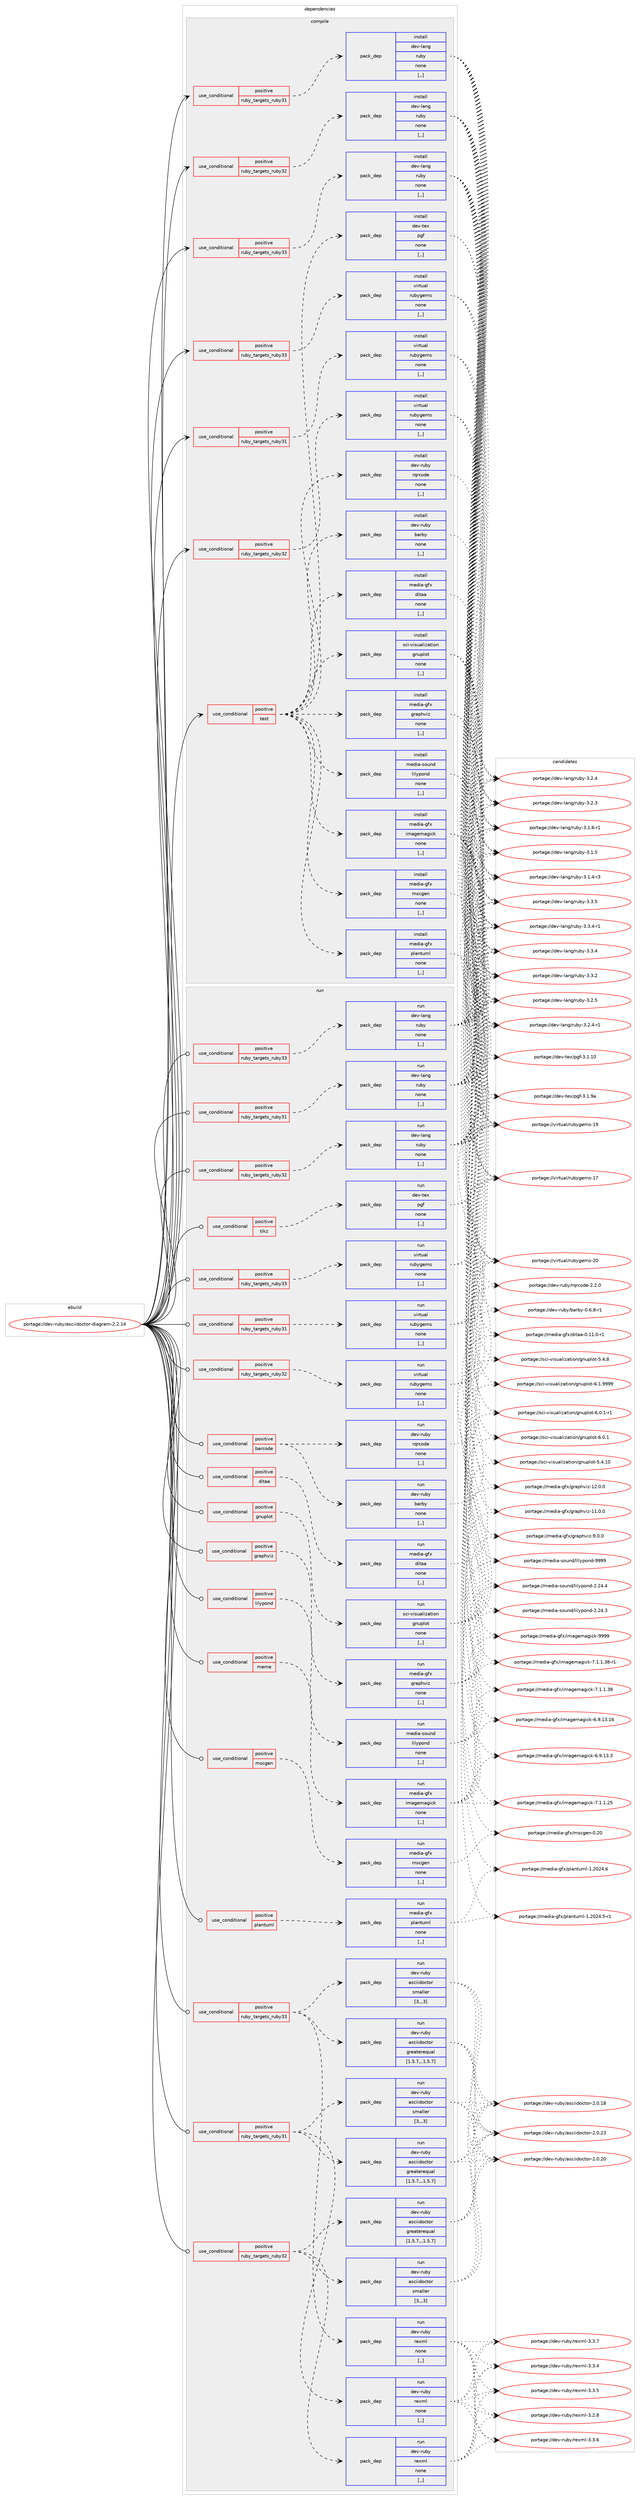 digraph prolog {

# *************
# Graph options
# *************

newrank=true;
concentrate=true;
compound=true;
graph [rankdir=LR,fontname=Helvetica,fontsize=10,ranksep=1.5];#, ranksep=2.5, nodesep=0.2];
edge  [arrowhead=vee];
node  [fontname=Helvetica,fontsize=10];

# **********
# The ebuild
# **********

subgraph cluster_leftcol {
color=gray;
label=<<i>ebuild</i>>;
id [label="portage://dev-ruby/asciidoctor-diagram-2.2.14", color=red, width=4, href="../dev-ruby/asciidoctor-diagram-2.2.14.svg"];
}

# ****************
# The dependencies
# ****************

subgraph cluster_midcol {
color=gray;
label=<<i>dependencies</i>>;
subgraph cluster_compile {
fillcolor="#eeeeee";
style=filled;
label=<<i>compile</i>>;
subgraph cond175092 {
dependency671985 [label=<<TABLE BORDER="0" CELLBORDER="1" CELLSPACING="0" CELLPADDING="4"><TR><TD ROWSPAN="3" CELLPADDING="10">use_conditional</TD></TR><TR><TD>positive</TD></TR><TR><TD>ruby_targets_ruby31</TD></TR></TABLE>>, shape=none, color=red];
subgraph pack492008 {
dependency671986 [label=<<TABLE BORDER="0" CELLBORDER="1" CELLSPACING="0" CELLPADDING="4" WIDTH="220"><TR><TD ROWSPAN="6" CELLPADDING="30">pack_dep</TD></TR><TR><TD WIDTH="110">install</TD></TR><TR><TD>dev-lang</TD></TR><TR><TD>ruby</TD></TR><TR><TD>none</TD></TR><TR><TD>[,,]</TD></TR></TABLE>>, shape=none, color=blue];
}
dependency671985:e -> dependency671986:w [weight=20,style="dashed",arrowhead="vee"];
}
id:e -> dependency671985:w [weight=20,style="solid",arrowhead="vee"];
subgraph cond175093 {
dependency671987 [label=<<TABLE BORDER="0" CELLBORDER="1" CELLSPACING="0" CELLPADDING="4"><TR><TD ROWSPAN="3" CELLPADDING="10">use_conditional</TD></TR><TR><TD>positive</TD></TR><TR><TD>ruby_targets_ruby31</TD></TR></TABLE>>, shape=none, color=red];
subgraph pack492009 {
dependency671988 [label=<<TABLE BORDER="0" CELLBORDER="1" CELLSPACING="0" CELLPADDING="4" WIDTH="220"><TR><TD ROWSPAN="6" CELLPADDING="30">pack_dep</TD></TR><TR><TD WIDTH="110">install</TD></TR><TR><TD>virtual</TD></TR><TR><TD>rubygems</TD></TR><TR><TD>none</TD></TR><TR><TD>[,,]</TD></TR></TABLE>>, shape=none, color=blue];
}
dependency671987:e -> dependency671988:w [weight=20,style="dashed",arrowhead="vee"];
}
id:e -> dependency671987:w [weight=20,style="solid",arrowhead="vee"];
subgraph cond175094 {
dependency671989 [label=<<TABLE BORDER="0" CELLBORDER="1" CELLSPACING="0" CELLPADDING="4"><TR><TD ROWSPAN="3" CELLPADDING="10">use_conditional</TD></TR><TR><TD>positive</TD></TR><TR><TD>ruby_targets_ruby32</TD></TR></TABLE>>, shape=none, color=red];
subgraph pack492010 {
dependency671990 [label=<<TABLE BORDER="0" CELLBORDER="1" CELLSPACING="0" CELLPADDING="4" WIDTH="220"><TR><TD ROWSPAN="6" CELLPADDING="30">pack_dep</TD></TR><TR><TD WIDTH="110">install</TD></TR><TR><TD>dev-lang</TD></TR><TR><TD>ruby</TD></TR><TR><TD>none</TD></TR><TR><TD>[,,]</TD></TR></TABLE>>, shape=none, color=blue];
}
dependency671989:e -> dependency671990:w [weight=20,style="dashed",arrowhead="vee"];
}
id:e -> dependency671989:w [weight=20,style="solid",arrowhead="vee"];
subgraph cond175095 {
dependency671991 [label=<<TABLE BORDER="0" CELLBORDER="1" CELLSPACING="0" CELLPADDING="4"><TR><TD ROWSPAN="3" CELLPADDING="10">use_conditional</TD></TR><TR><TD>positive</TD></TR><TR><TD>ruby_targets_ruby32</TD></TR></TABLE>>, shape=none, color=red];
subgraph pack492011 {
dependency671992 [label=<<TABLE BORDER="0" CELLBORDER="1" CELLSPACING="0" CELLPADDING="4" WIDTH="220"><TR><TD ROWSPAN="6" CELLPADDING="30">pack_dep</TD></TR><TR><TD WIDTH="110">install</TD></TR><TR><TD>virtual</TD></TR><TR><TD>rubygems</TD></TR><TR><TD>none</TD></TR><TR><TD>[,,]</TD></TR></TABLE>>, shape=none, color=blue];
}
dependency671991:e -> dependency671992:w [weight=20,style="dashed",arrowhead="vee"];
}
id:e -> dependency671991:w [weight=20,style="solid",arrowhead="vee"];
subgraph cond175096 {
dependency671993 [label=<<TABLE BORDER="0" CELLBORDER="1" CELLSPACING="0" CELLPADDING="4"><TR><TD ROWSPAN="3" CELLPADDING="10">use_conditional</TD></TR><TR><TD>positive</TD></TR><TR><TD>ruby_targets_ruby33</TD></TR></TABLE>>, shape=none, color=red];
subgraph pack492012 {
dependency671994 [label=<<TABLE BORDER="0" CELLBORDER="1" CELLSPACING="0" CELLPADDING="4" WIDTH="220"><TR><TD ROWSPAN="6" CELLPADDING="30">pack_dep</TD></TR><TR><TD WIDTH="110">install</TD></TR><TR><TD>dev-lang</TD></TR><TR><TD>ruby</TD></TR><TR><TD>none</TD></TR><TR><TD>[,,]</TD></TR></TABLE>>, shape=none, color=blue];
}
dependency671993:e -> dependency671994:w [weight=20,style="dashed",arrowhead="vee"];
}
id:e -> dependency671993:w [weight=20,style="solid",arrowhead="vee"];
subgraph cond175097 {
dependency671995 [label=<<TABLE BORDER="0" CELLBORDER="1" CELLSPACING="0" CELLPADDING="4"><TR><TD ROWSPAN="3" CELLPADDING="10">use_conditional</TD></TR><TR><TD>positive</TD></TR><TR><TD>ruby_targets_ruby33</TD></TR></TABLE>>, shape=none, color=red];
subgraph pack492013 {
dependency671996 [label=<<TABLE BORDER="0" CELLBORDER="1" CELLSPACING="0" CELLPADDING="4" WIDTH="220"><TR><TD ROWSPAN="6" CELLPADDING="30">pack_dep</TD></TR><TR><TD WIDTH="110">install</TD></TR><TR><TD>virtual</TD></TR><TR><TD>rubygems</TD></TR><TR><TD>none</TD></TR><TR><TD>[,,]</TD></TR></TABLE>>, shape=none, color=blue];
}
dependency671995:e -> dependency671996:w [weight=20,style="dashed",arrowhead="vee"];
}
id:e -> dependency671995:w [weight=20,style="solid",arrowhead="vee"];
subgraph cond175098 {
dependency671997 [label=<<TABLE BORDER="0" CELLBORDER="1" CELLSPACING="0" CELLPADDING="4"><TR><TD ROWSPAN="3" CELLPADDING="10">use_conditional</TD></TR><TR><TD>positive</TD></TR><TR><TD>test</TD></TR></TABLE>>, shape=none, color=red];
subgraph pack492014 {
dependency671998 [label=<<TABLE BORDER="0" CELLBORDER="1" CELLSPACING="0" CELLPADDING="4" WIDTH="220"><TR><TD ROWSPAN="6" CELLPADDING="30">pack_dep</TD></TR><TR><TD WIDTH="110">install</TD></TR><TR><TD>dev-ruby</TD></TR><TR><TD>rqrcode</TD></TR><TR><TD>none</TD></TR><TR><TD>[,,]</TD></TR></TABLE>>, shape=none, color=blue];
}
dependency671997:e -> dependency671998:w [weight=20,style="dashed",arrowhead="vee"];
subgraph pack492015 {
dependency671999 [label=<<TABLE BORDER="0" CELLBORDER="1" CELLSPACING="0" CELLPADDING="4" WIDTH="220"><TR><TD ROWSPAN="6" CELLPADDING="30">pack_dep</TD></TR><TR><TD WIDTH="110">install</TD></TR><TR><TD>dev-ruby</TD></TR><TR><TD>barby</TD></TR><TR><TD>none</TD></TR><TR><TD>[,,]</TD></TR></TABLE>>, shape=none, color=blue];
}
dependency671997:e -> dependency671999:w [weight=20,style="dashed",arrowhead="vee"];
subgraph pack492016 {
dependency672000 [label=<<TABLE BORDER="0" CELLBORDER="1" CELLSPACING="0" CELLPADDING="4" WIDTH="220"><TR><TD ROWSPAN="6" CELLPADDING="30">pack_dep</TD></TR><TR><TD WIDTH="110">install</TD></TR><TR><TD>media-gfx</TD></TR><TR><TD>ditaa</TD></TR><TR><TD>none</TD></TR><TR><TD>[,,]</TD></TR></TABLE>>, shape=none, color=blue];
}
dependency671997:e -> dependency672000:w [weight=20,style="dashed",arrowhead="vee"];
subgraph pack492017 {
dependency672001 [label=<<TABLE BORDER="0" CELLBORDER="1" CELLSPACING="0" CELLPADDING="4" WIDTH="220"><TR><TD ROWSPAN="6" CELLPADDING="30">pack_dep</TD></TR><TR><TD WIDTH="110">install</TD></TR><TR><TD>sci-visualization</TD></TR><TR><TD>gnuplot</TD></TR><TR><TD>none</TD></TR><TR><TD>[,,]</TD></TR></TABLE>>, shape=none, color=blue];
}
dependency671997:e -> dependency672001:w [weight=20,style="dashed",arrowhead="vee"];
subgraph pack492018 {
dependency672002 [label=<<TABLE BORDER="0" CELLBORDER="1" CELLSPACING="0" CELLPADDING="4" WIDTH="220"><TR><TD ROWSPAN="6" CELLPADDING="30">pack_dep</TD></TR><TR><TD WIDTH="110">install</TD></TR><TR><TD>media-gfx</TD></TR><TR><TD>graphviz</TD></TR><TR><TD>none</TD></TR><TR><TD>[,,]</TD></TR></TABLE>>, shape=none, color=blue];
}
dependency671997:e -> dependency672002:w [weight=20,style="dashed",arrowhead="vee"];
subgraph pack492019 {
dependency672003 [label=<<TABLE BORDER="0" CELLBORDER="1" CELLSPACING="0" CELLPADDING="4" WIDTH="220"><TR><TD ROWSPAN="6" CELLPADDING="30">pack_dep</TD></TR><TR><TD WIDTH="110">install</TD></TR><TR><TD>media-sound</TD></TR><TR><TD>lilypond</TD></TR><TR><TD>none</TD></TR><TR><TD>[,,]</TD></TR></TABLE>>, shape=none, color=blue];
}
dependency671997:e -> dependency672003:w [weight=20,style="dashed",arrowhead="vee"];
subgraph pack492020 {
dependency672004 [label=<<TABLE BORDER="0" CELLBORDER="1" CELLSPACING="0" CELLPADDING="4" WIDTH="220"><TR><TD ROWSPAN="6" CELLPADDING="30">pack_dep</TD></TR><TR><TD WIDTH="110">install</TD></TR><TR><TD>media-gfx</TD></TR><TR><TD>imagemagick</TD></TR><TR><TD>none</TD></TR><TR><TD>[,,]</TD></TR></TABLE>>, shape=none, color=blue];
}
dependency671997:e -> dependency672004:w [weight=20,style="dashed",arrowhead="vee"];
subgraph pack492021 {
dependency672005 [label=<<TABLE BORDER="0" CELLBORDER="1" CELLSPACING="0" CELLPADDING="4" WIDTH="220"><TR><TD ROWSPAN="6" CELLPADDING="30">pack_dep</TD></TR><TR><TD WIDTH="110">install</TD></TR><TR><TD>media-gfx</TD></TR><TR><TD>mscgen</TD></TR><TR><TD>none</TD></TR><TR><TD>[,,]</TD></TR></TABLE>>, shape=none, color=blue];
}
dependency671997:e -> dependency672005:w [weight=20,style="dashed",arrowhead="vee"];
subgraph pack492022 {
dependency672006 [label=<<TABLE BORDER="0" CELLBORDER="1" CELLSPACING="0" CELLPADDING="4" WIDTH="220"><TR><TD ROWSPAN="6" CELLPADDING="30">pack_dep</TD></TR><TR><TD WIDTH="110">install</TD></TR><TR><TD>media-gfx</TD></TR><TR><TD>plantuml</TD></TR><TR><TD>none</TD></TR><TR><TD>[,,]</TD></TR></TABLE>>, shape=none, color=blue];
}
dependency671997:e -> dependency672006:w [weight=20,style="dashed",arrowhead="vee"];
subgraph pack492023 {
dependency672007 [label=<<TABLE BORDER="0" CELLBORDER="1" CELLSPACING="0" CELLPADDING="4" WIDTH="220"><TR><TD ROWSPAN="6" CELLPADDING="30">pack_dep</TD></TR><TR><TD WIDTH="110">install</TD></TR><TR><TD>dev-tex</TD></TR><TR><TD>pgf</TD></TR><TR><TD>none</TD></TR><TR><TD>[,,]</TD></TR></TABLE>>, shape=none, color=blue];
}
dependency671997:e -> dependency672007:w [weight=20,style="dashed",arrowhead="vee"];
}
id:e -> dependency671997:w [weight=20,style="solid",arrowhead="vee"];
}
subgraph cluster_compileandrun {
fillcolor="#eeeeee";
style=filled;
label=<<i>compile and run</i>>;
}
subgraph cluster_run {
fillcolor="#eeeeee";
style=filled;
label=<<i>run</i>>;
subgraph cond175099 {
dependency672008 [label=<<TABLE BORDER="0" CELLBORDER="1" CELLSPACING="0" CELLPADDING="4"><TR><TD ROWSPAN="3" CELLPADDING="10">use_conditional</TD></TR><TR><TD>positive</TD></TR><TR><TD>barcode</TD></TR></TABLE>>, shape=none, color=red];
subgraph pack492024 {
dependency672009 [label=<<TABLE BORDER="0" CELLBORDER="1" CELLSPACING="0" CELLPADDING="4" WIDTH="220"><TR><TD ROWSPAN="6" CELLPADDING="30">pack_dep</TD></TR><TR><TD WIDTH="110">run</TD></TR><TR><TD>dev-ruby</TD></TR><TR><TD>rqrcode</TD></TR><TR><TD>none</TD></TR><TR><TD>[,,]</TD></TR></TABLE>>, shape=none, color=blue];
}
dependency672008:e -> dependency672009:w [weight=20,style="dashed",arrowhead="vee"];
subgraph pack492025 {
dependency672010 [label=<<TABLE BORDER="0" CELLBORDER="1" CELLSPACING="0" CELLPADDING="4" WIDTH="220"><TR><TD ROWSPAN="6" CELLPADDING="30">pack_dep</TD></TR><TR><TD WIDTH="110">run</TD></TR><TR><TD>dev-ruby</TD></TR><TR><TD>barby</TD></TR><TR><TD>none</TD></TR><TR><TD>[,,]</TD></TR></TABLE>>, shape=none, color=blue];
}
dependency672008:e -> dependency672010:w [weight=20,style="dashed",arrowhead="vee"];
}
id:e -> dependency672008:w [weight=20,style="solid",arrowhead="odot"];
subgraph cond175100 {
dependency672011 [label=<<TABLE BORDER="0" CELLBORDER="1" CELLSPACING="0" CELLPADDING="4"><TR><TD ROWSPAN="3" CELLPADDING="10">use_conditional</TD></TR><TR><TD>positive</TD></TR><TR><TD>ditaa</TD></TR></TABLE>>, shape=none, color=red];
subgraph pack492026 {
dependency672012 [label=<<TABLE BORDER="0" CELLBORDER="1" CELLSPACING="0" CELLPADDING="4" WIDTH="220"><TR><TD ROWSPAN="6" CELLPADDING="30">pack_dep</TD></TR><TR><TD WIDTH="110">run</TD></TR><TR><TD>media-gfx</TD></TR><TR><TD>ditaa</TD></TR><TR><TD>none</TD></TR><TR><TD>[,,]</TD></TR></TABLE>>, shape=none, color=blue];
}
dependency672011:e -> dependency672012:w [weight=20,style="dashed",arrowhead="vee"];
}
id:e -> dependency672011:w [weight=20,style="solid",arrowhead="odot"];
subgraph cond175101 {
dependency672013 [label=<<TABLE BORDER="0" CELLBORDER="1" CELLSPACING="0" CELLPADDING="4"><TR><TD ROWSPAN="3" CELLPADDING="10">use_conditional</TD></TR><TR><TD>positive</TD></TR><TR><TD>gnuplot</TD></TR></TABLE>>, shape=none, color=red];
subgraph pack492027 {
dependency672014 [label=<<TABLE BORDER="0" CELLBORDER="1" CELLSPACING="0" CELLPADDING="4" WIDTH="220"><TR><TD ROWSPAN="6" CELLPADDING="30">pack_dep</TD></TR><TR><TD WIDTH="110">run</TD></TR><TR><TD>sci-visualization</TD></TR><TR><TD>gnuplot</TD></TR><TR><TD>none</TD></TR><TR><TD>[,,]</TD></TR></TABLE>>, shape=none, color=blue];
}
dependency672013:e -> dependency672014:w [weight=20,style="dashed",arrowhead="vee"];
}
id:e -> dependency672013:w [weight=20,style="solid",arrowhead="odot"];
subgraph cond175102 {
dependency672015 [label=<<TABLE BORDER="0" CELLBORDER="1" CELLSPACING="0" CELLPADDING="4"><TR><TD ROWSPAN="3" CELLPADDING="10">use_conditional</TD></TR><TR><TD>positive</TD></TR><TR><TD>graphviz</TD></TR></TABLE>>, shape=none, color=red];
subgraph pack492028 {
dependency672016 [label=<<TABLE BORDER="0" CELLBORDER="1" CELLSPACING="0" CELLPADDING="4" WIDTH="220"><TR><TD ROWSPAN="6" CELLPADDING="30">pack_dep</TD></TR><TR><TD WIDTH="110">run</TD></TR><TR><TD>media-gfx</TD></TR><TR><TD>graphviz</TD></TR><TR><TD>none</TD></TR><TR><TD>[,,]</TD></TR></TABLE>>, shape=none, color=blue];
}
dependency672015:e -> dependency672016:w [weight=20,style="dashed",arrowhead="vee"];
}
id:e -> dependency672015:w [weight=20,style="solid",arrowhead="odot"];
subgraph cond175103 {
dependency672017 [label=<<TABLE BORDER="0" CELLBORDER="1" CELLSPACING="0" CELLPADDING="4"><TR><TD ROWSPAN="3" CELLPADDING="10">use_conditional</TD></TR><TR><TD>positive</TD></TR><TR><TD>lilypond</TD></TR></TABLE>>, shape=none, color=red];
subgraph pack492029 {
dependency672018 [label=<<TABLE BORDER="0" CELLBORDER="1" CELLSPACING="0" CELLPADDING="4" WIDTH="220"><TR><TD ROWSPAN="6" CELLPADDING="30">pack_dep</TD></TR><TR><TD WIDTH="110">run</TD></TR><TR><TD>media-sound</TD></TR><TR><TD>lilypond</TD></TR><TR><TD>none</TD></TR><TR><TD>[,,]</TD></TR></TABLE>>, shape=none, color=blue];
}
dependency672017:e -> dependency672018:w [weight=20,style="dashed",arrowhead="vee"];
}
id:e -> dependency672017:w [weight=20,style="solid",arrowhead="odot"];
subgraph cond175104 {
dependency672019 [label=<<TABLE BORDER="0" CELLBORDER="1" CELLSPACING="0" CELLPADDING="4"><TR><TD ROWSPAN="3" CELLPADDING="10">use_conditional</TD></TR><TR><TD>positive</TD></TR><TR><TD>meme</TD></TR></TABLE>>, shape=none, color=red];
subgraph pack492030 {
dependency672020 [label=<<TABLE BORDER="0" CELLBORDER="1" CELLSPACING="0" CELLPADDING="4" WIDTH="220"><TR><TD ROWSPAN="6" CELLPADDING="30">pack_dep</TD></TR><TR><TD WIDTH="110">run</TD></TR><TR><TD>media-gfx</TD></TR><TR><TD>imagemagick</TD></TR><TR><TD>none</TD></TR><TR><TD>[,,]</TD></TR></TABLE>>, shape=none, color=blue];
}
dependency672019:e -> dependency672020:w [weight=20,style="dashed",arrowhead="vee"];
}
id:e -> dependency672019:w [weight=20,style="solid",arrowhead="odot"];
subgraph cond175105 {
dependency672021 [label=<<TABLE BORDER="0" CELLBORDER="1" CELLSPACING="0" CELLPADDING="4"><TR><TD ROWSPAN="3" CELLPADDING="10">use_conditional</TD></TR><TR><TD>positive</TD></TR><TR><TD>mscgen</TD></TR></TABLE>>, shape=none, color=red];
subgraph pack492031 {
dependency672022 [label=<<TABLE BORDER="0" CELLBORDER="1" CELLSPACING="0" CELLPADDING="4" WIDTH="220"><TR><TD ROWSPAN="6" CELLPADDING="30">pack_dep</TD></TR><TR><TD WIDTH="110">run</TD></TR><TR><TD>media-gfx</TD></TR><TR><TD>mscgen</TD></TR><TR><TD>none</TD></TR><TR><TD>[,,]</TD></TR></TABLE>>, shape=none, color=blue];
}
dependency672021:e -> dependency672022:w [weight=20,style="dashed",arrowhead="vee"];
}
id:e -> dependency672021:w [weight=20,style="solid",arrowhead="odot"];
subgraph cond175106 {
dependency672023 [label=<<TABLE BORDER="0" CELLBORDER="1" CELLSPACING="0" CELLPADDING="4"><TR><TD ROWSPAN="3" CELLPADDING="10">use_conditional</TD></TR><TR><TD>positive</TD></TR><TR><TD>plantuml</TD></TR></TABLE>>, shape=none, color=red];
subgraph pack492032 {
dependency672024 [label=<<TABLE BORDER="0" CELLBORDER="1" CELLSPACING="0" CELLPADDING="4" WIDTH="220"><TR><TD ROWSPAN="6" CELLPADDING="30">pack_dep</TD></TR><TR><TD WIDTH="110">run</TD></TR><TR><TD>media-gfx</TD></TR><TR><TD>plantuml</TD></TR><TR><TD>none</TD></TR><TR><TD>[,,]</TD></TR></TABLE>>, shape=none, color=blue];
}
dependency672023:e -> dependency672024:w [weight=20,style="dashed",arrowhead="vee"];
}
id:e -> dependency672023:w [weight=20,style="solid",arrowhead="odot"];
subgraph cond175107 {
dependency672025 [label=<<TABLE BORDER="0" CELLBORDER="1" CELLSPACING="0" CELLPADDING="4"><TR><TD ROWSPAN="3" CELLPADDING="10">use_conditional</TD></TR><TR><TD>positive</TD></TR><TR><TD>ruby_targets_ruby31</TD></TR></TABLE>>, shape=none, color=red];
subgraph pack492033 {
dependency672026 [label=<<TABLE BORDER="0" CELLBORDER="1" CELLSPACING="0" CELLPADDING="4" WIDTH="220"><TR><TD ROWSPAN="6" CELLPADDING="30">pack_dep</TD></TR><TR><TD WIDTH="110">run</TD></TR><TR><TD>dev-lang</TD></TR><TR><TD>ruby</TD></TR><TR><TD>none</TD></TR><TR><TD>[,,]</TD></TR></TABLE>>, shape=none, color=blue];
}
dependency672025:e -> dependency672026:w [weight=20,style="dashed",arrowhead="vee"];
}
id:e -> dependency672025:w [weight=20,style="solid",arrowhead="odot"];
subgraph cond175108 {
dependency672027 [label=<<TABLE BORDER="0" CELLBORDER="1" CELLSPACING="0" CELLPADDING="4"><TR><TD ROWSPAN="3" CELLPADDING="10">use_conditional</TD></TR><TR><TD>positive</TD></TR><TR><TD>ruby_targets_ruby31</TD></TR></TABLE>>, shape=none, color=red];
subgraph pack492034 {
dependency672028 [label=<<TABLE BORDER="0" CELLBORDER="1" CELLSPACING="0" CELLPADDING="4" WIDTH="220"><TR><TD ROWSPAN="6" CELLPADDING="30">pack_dep</TD></TR><TR><TD WIDTH="110">run</TD></TR><TR><TD>dev-ruby</TD></TR><TR><TD>asciidoctor</TD></TR><TR><TD>greaterequal</TD></TR><TR><TD>[1.5.7,,,1.5.7]</TD></TR></TABLE>>, shape=none, color=blue];
}
dependency672027:e -> dependency672028:w [weight=20,style="dashed",arrowhead="vee"];
subgraph pack492035 {
dependency672029 [label=<<TABLE BORDER="0" CELLBORDER="1" CELLSPACING="0" CELLPADDING="4" WIDTH="220"><TR><TD ROWSPAN="6" CELLPADDING="30">pack_dep</TD></TR><TR><TD WIDTH="110">run</TD></TR><TR><TD>dev-ruby</TD></TR><TR><TD>asciidoctor</TD></TR><TR><TD>smaller</TD></TR><TR><TD>[3,,,3]</TD></TR></TABLE>>, shape=none, color=blue];
}
dependency672027:e -> dependency672029:w [weight=20,style="dashed",arrowhead="vee"];
subgraph pack492036 {
dependency672030 [label=<<TABLE BORDER="0" CELLBORDER="1" CELLSPACING="0" CELLPADDING="4" WIDTH="220"><TR><TD ROWSPAN="6" CELLPADDING="30">pack_dep</TD></TR><TR><TD WIDTH="110">run</TD></TR><TR><TD>dev-ruby</TD></TR><TR><TD>rexml</TD></TR><TR><TD>none</TD></TR><TR><TD>[,,]</TD></TR></TABLE>>, shape=none, color=blue];
}
dependency672027:e -> dependency672030:w [weight=20,style="dashed",arrowhead="vee"];
}
id:e -> dependency672027:w [weight=20,style="solid",arrowhead="odot"];
subgraph cond175109 {
dependency672031 [label=<<TABLE BORDER="0" CELLBORDER="1" CELLSPACING="0" CELLPADDING="4"><TR><TD ROWSPAN="3" CELLPADDING="10">use_conditional</TD></TR><TR><TD>positive</TD></TR><TR><TD>ruby_targets_ruby31</TD></TR></TABLE>>, shape=none, color=red];
subgraph pack492037 {
dependency672032 [label=<<TABLE BORDER="0" CELLBORDER="1" CELLSPACING="0" CELLPADDING="4" WIDTH="220"><TR><TD ROWSPAN="6" CELLPADDING="30">pack_dep</TD></TR><TR><TD WIDTH="110">run</TD></TR><TR><TD>virtual</TD></TR><TR><TD>rubygems</TD></TR><TR><TD>none</TD></TR><TR><TD>[,,]</TD></TR></TABLE>>, shape=none, color=blue];
}
dependency672031:e -> dependency672032:w [weight=20,style="dashed",arrowhead="vee"];
}
id:e -> dependency672031:w [weight=20,style="solid",arrowhead="odot"];
subgraph cond175110 {
dependency672033 [label=<<TABLE BORDER="0" CELLBORDER="1" CELLSPACING="0" CELLPADDING="4"><TR><TD ROWSPAN="3" CELLPADDING="10">use_conditional</TD></TR><TR><TD>positive</TD></TR><TR><TD>ruby_targets_ruby32</TD></TR></TABLE>>, shape=none, color=red];
subgraph pack492038 {
dependency672034 [label=<<TABLE BORDER="0" CELLBORDER="1" CELLSPACING="0" CELLPADDING="4" WIDTH="220"><TR><TD ROWSPAN="6" CELLPADDING="30">pack_dep</TD></TR><TR><TD WIDTH="110">run</TD></TR><TR><TD>dev-lang</TD></TR><TR><TD>ruby</TD></TR><TR><TD>none</TD></TR><TR><TD>[,,]</TD></TR></TABLE>>, shape=none, color=blue];
}
dependency672033:e -> dependency672034:w [weight=20,style="dashed",arrowhead="vee"];
}
id:e -> dependency672033:w [weight=20,style="solid",arrowhead="odot"];
subgraph cond175111 {
dependency672035 [label=<<TABLE BORDER="0" CELLBORDER="1" CELLSPACING="0" CELLPADDING="4"><TR><TD ROWSPAN="3" CELLPADDING="10">use_conditional</TD></TR><TR><TD>positive</TD></TR><TR><TD>ruby_targets_ruby32</TD></TR></TABLE>>, shape=none, color=red];
subgraph pack492039 {
dependency672036 [label=<<TABLE BORDER="0" CELLBORDER="1" CELLSPACING="0" CELLPADDING="4" WIDTH="220"><TR><TD ROWSPAN="6" CELLPADDING="30">pack_dep</TD></TR><TR><TD WIDTH="110">run</TD></TR><TR><TD>dev-ruby</TD></TR><TR><TD>asciidoctor</TD></TR><TR><TD>greaterequal</TD></TR><TR><TD>[1.5.7,,,1.5.7]</TD></TR></TABLE>>, shape=none, color=blue];
}
dependency672035:e -> dependency672036:w [weight=20,style="dashed",arrowhead="vee"];
subgraph pack492040 {
dependency672037 [label=<<TABLE BORDER="0" CELLBORDER="1" CELLSPACING="0" CELLPADDING="4" WIDTH="220"><TR><TD ROWSPAN="6" CELLPADDING="30">pack_dep</TD></TR><TR><TD WIDTH="110">run</TD></TR><TR><TD>dev-ruby</TD></TR><TR><TD>asciidoctor</TD></TR><TR><TD>smaller</TD></TR><TR><TD>[3,,,3]</TD></TR></TABLE>>, shape=none, color=blue];
}
dependency672035:e -> dependency672037:w [weight=20,style="dashed",arrowhead="vee"];
subgraph pack492041 {
dependency672038 [label=<<TABLE BORDER="0" CELLBORDER="1" CELLSPACING="0" CELLPADDING="4" WIDTH="220"><TR><TD ROWSPAN="6" CELLPADDING="30">pack_dep</TD></TR><TR><TD WIDTH="110">run</TD></TR><TR><TD>dev-ruby</TD></TR><TR><TD>rexml</TD></TR><TR><TD>none</TD></TR><TR><TD>[,,]</TD></TR></TABLE>>, shape=none, color=blue];
}
dependency672035:e -> dependency672038:w [weight=20,style="dashed",arrowhead="vee"];
}
id:e -> dependency672035:w [weight=20,style="solid",arrowhead="odot"];
subgraph cond175112 {
dependency672039 [label=<<TABLE BORDER="0" CELLBORDER="1" CELLSPACING="0" CELLPADDING="4"><TR><TD ROWSPAN="3" CELLPADDING="10">use_conditional</TD></TR><TR><TD>positive</TD></TR><TR><TD>ruby_targets_ruby32</TD></TR></TABLE>>, shape=none, color=red];
subgraph pack492042 {
dependency672040 [label=<<TABLE BORDER="0" CELLBORDER="1" CELLSPACING="0" CELLPADDING="4" WIDTH="220"><TR><TD ROWSPAN="6" CELLPADDING="30">pack_dep</TD></TR><TR><TD WIDTH="110">run</TD></TR><TR><TD>virtual</TD></TR><TR><TD>rubygems</TD></TR><TR><TD>none</TD></TR><TR><TD>[,,]</TD></TR></TABLE>>, shape=none, color=blue];
}
dependency672039:e -> dependency672040:w [weight=20,style="dashed",arrowhead="vee"];
}
id:e -> dependency672039:w [weight=20,style="solid",arrowhead="odot"];
subgraph cond175113 {
dependency672041 [label=<<TABLE BORDER="0" CELLBORDER="1" CELLSPACING="0" CELLPADDING="4"><TR><TD ROWSPAN="3" CELLPADDING="10">use_conditional</TD></TR><TR><TD>positive</TD></TR><TR><TD>ruby_targets_ruby33</TD></TR></TABLE>>, shape=none, color=red];
subgraph pack492043 {
dependency672042 [label=<<TABLE BORDER="0" CELLBORDER="1" CELLSPACING="0" CELLPADDING="4" WIDTH="220"><TR><TD ROWSPAN="6" CELLPADDING="30">pack_dep</TD></TR><TR><TD WIDTH="110">run</TD></TR><TR><TD>dev-lang</TD></TR><TR><TD>ruby</TD></TR><TR><TD>none</TD></TR><TR><TD>[,,]</TD></TR></TABLE>>, shape=none, color=blue];
}
dependency672041:e -> dependency672042:w [weight=20,style="dashed",arrowhead="vee"];
}
id:e -> dependency672041:w [weight=20,style="solid",arrowhead="odot"];
subgraph cond175114 {
dependency672043 [label=<<TABLE BORDER="0" CELLBORDER="1" CELLSPACING="0" CELLPADDING="4"><TR><TD ROWSPAN="3" CELLPADDING="10">use_conditional</TD></TR><TR><TD>positive</TD></TR><TR><TD>ruby_targets_ruby33</TD></TR></TABLE>>, shape=none, color=red];
subgraph pack492044 {
dependency672044 [label=<<TABLE BORDER="0" CELLBORDER="1" CELLSPACING="0" CELLPADDING="4" WIDTH="220"><TR><TD ROWSPAN="6" CELLPADDING="30">pack_dep</TD></TR><TR><TD WIDTH="110">run</TD></TR><TR><TD>dev-ruby</TD></TR><TR><TD>asciidoctor</TD></TR><TR><TD>greaterequal</TD></TR><TR><TD>[1.5.7,,,1.5.7]</TD></TR></TABLE>>, shape=none, color=blue];
}
dependency672043:e -> dependency672044:w [weight=20,style="dashed",arrowhead="vee"];
subgraph pack492045 {
dependency672045 [label=<<TABLE BORDER="0" CELLBORDER="1" CELLSPACING="0" CELLPADDING="4" WIDTH="220"><TR><TD ROWSPAN="6" CELLPADDING="30">pack_dep</TD></TR><TR><TD WIDTH="110">run</TD></TR><TR><TD>dev-ruby</TD></TR><TR><TD>asciidoctor</TD></TR><TR><TD>smaller</TD></TR><TR><TD>[3,,,3]</TD></TR></TABLE>>, shape=none, color=blue];
}
dependency672043:e -> dependency672045:w [weight=20,style="dashed",arrowhead="vee"];
subgraph pack492046 {
dependency672046 [label=<<TABLE BORDER="0" CELLBORDER="1" CELLSPACING="0" CELLPADDING="4" WIDTH="220"><TR><TD ROWSPAN="6" CELLPADDING="30">pack_dep</TD></TR><TR><TD WIDTH="110">run</TD></TR><TR><TD>dev-ruby</TD></TR><TR><TD>rexml</TD></TR><TR><TD>none</TD></TR><TR><TD>[,,]</TD></TR></TABLE>>, shape=none, color=blue];
}
dependency672043:e -> dependency672046:w [weight=20,style="dashed",arrowhead="vee"];
}
id:e -> dependency672043:w [weight=20,style="solid",arrowhead="odot"];
subgraph cond175115 {
dependency672047 [label=<<TABLE BORDER="0" CELLBORDER="1" CELLSPACING="0" CELLPADDING="4"><TR><TD ROWSPAN="3" CELLPADDING="10">use_conditional</TD></TR><TR><TD>positive</TD></TR><TR><TD>ruby_targets_ruby33</TD></TR></TABLE>>, shape=none, color=red];
subgraph pack492047 {
dependency672048 [label=<<TABLE BORDER="0" CELLBORDER="1" CELLSPACING="0" CELLPADDING="4" WIDTH="220"><TR><TD ROWSPAN="6" CELLPADDING="30">pack_dep</TD></TR><TR><TD WIDTH="110">run</TD></TR><TR><TD>virtual</TD></TR><TR><TD>rubygems</TD></TR><TR><TD>none</TD></TR><TR><TD>[,,]</TD></TR></TABLE>>, shape=none, color=blue];
}
dependency672047:e -> dependency672048:w [weight=20,style="dashed",arrowhead="vee"];
}
id:e -> dependency672047:w [weight=20,style="solid",arrowhead="odot"];
subgraph cond175116 {
dependency672049 [label=<<TABLE BORDER="0" CELLBORDER="1" CELLSPACING="0" CELLPADDING="4"><TR><TD ROWSPAN="3" CELLPADDING="10">use_conditional</TD></TR><TR><TD>positive</TD></TR><TR><TD>tikz</TD></TR></TABLE>>, shape=none, color=red];
subgraph pack492048 {
dependency672050 [label=<<TABLE BORDER="0" CELLBORDER="1" CELLSPACING="0" CELLPADDING="4" WIDTH="220"><TR><TD ROWSPAN="6" CELLPADDING="30">pack_dep</TD></TR><TR><TD WIDTH="110">run</TD></TR><TR><TD>dev-tex</TD></TR><TR><TD>pgf</TD></TR><TR><TD>none</TD></TR><TR><TD>[,,]</TD></TR></TABLE>>, shape=none, color=blue];
}
dependency672049:e -> dependency672050:w [weight=20,style="dashed",arrowhead="vee"];
}
id:e -> dependency672049:w [weight=20,style="solid",arrowhead="odot"];
}
}

# **************
# The candidates
# **************

subgraph cluster_choices {
rank=same;
color=gray;
label=<<i>candidates</i>>;

subgraph choice492008 {
color=black;
nodesep=1;
choice10010111845108971101034711411798121455146514653 [label="portage://dev-lang/ruby-3.3.5", color=red, width=4,href="../dev-lang/ruby-3.3.5.svg"];
choice100101118451089711010347114117981214551465146524511449 [label="portage://dev-lang/ruby-3.3.4-r1", color=red, width=4,href="../dev-lang/ruby-3.3.4-r1.svg"];
choice10010111845108971101034711411798121455146514652 [label="portage://dev-lang/ruby-3.3.4", color=red, width=4,href="../dev-lang/ruby-3.3.4.svg"];
choice10010111845108971101034711411798121455146514650 [label="portage://dev-lang/ruby-3.3.2", color=red, width=4,href="../dev-lang/ruby-3.3.2.svg"];
choice10010111845108971101034711411798121455146504653 [label="portage://dev-lang/ruby-3.2.5", color=red, width=4,href="../dev-lang/ruby-3.2.5.svg"];
choice100101118451089711010347114117981214551465046524511449 [label="portage://dev-lang/ruby-3.2.4-r1", color=red, width=4,href="../dev-lang/ruby-3.2.4-r1.svg"];
choice10010111845108971101034711411798121455146504652 [label="portage://dev-lang/ruby-3.2.4", color=red, width=4,href="../dev-lang/ruby-3.2.4.svg"];
choice10010111845108971101034711411798121455146504651 [label="portage://dev-lang/ruby-3.2.3", color=red, width=4,href="../dev-lang/ruby-3.2.3.svg"];
choice100101118451089711010347114117981214551464946544511449 [label="portage://dev-lang/ruby-3.1.6-r1", color=red, width=4,href="../dev-lang/ruby-3.1.6-r1.svg"];
choice10010111845108971101034711411798121455146494653 [label="portage://dev-lang/ruby-3.1.5", color=red, width=4,href="../dev-lang/ruby-3.1.5.svg"];
choice100101118451089711010347114117981214551464946524511451 [label="portage://dev-lang/ruby-3.1.4-r3", color=red, width=4,href="../dev-lang/ruby-3.1.4-r3.svg"];
dependency671986:e -> choice10010111845108971101034711411798121455146514653:w [style=dotted,weight="100"];
dependency671986:e -> choice100101118451089711010347114117981214551465146524511449:w [style=dotted,weight="100"];
dependency671986:e -> choice10010111845108971101034711411798121455146514652:w [style=dotted,weight="100"];
dependency671986:e -> choice10010111845108971101034711411798121455146514650:w [style=dotted,weight="100"];
dependency671986:e -> choice10010111845108971101034711411798121455146504653:w [style=dotted,weight="100"];
dependency671986:e -> choice100101118451089711010347114117981214551465046524511449:w [style=dotted,weight="100"];
dependency671986:e -> choice10010111845108971101034711411798121455146504652:w [style=dotted,weight="100"];
dependency671986:e -> choice10010111845108971101034711411798121455146504651:w [style=dotted,weight="100"];
dependency671986:e -> choice100101118451089711010347114117981214551464946544511449:w [style=dotted,weight="100"];
dependency671986:e -> choice10010111845108971101034711411798121455146494653:w [style=dotted,weight="100"];
dependency671986:e -> choice100101118451089711010347114117981214551464946524511451:w [style=dotted,weight="100"];
}
subgraph choice492009 {
color=black;
nodesep=1;
choice118105114116117971084711411798121103101109115455048 [label="portage://virtual/rubygems-20", color=red, width=4,href="../virtual/rubygems-20.svg"];
choice118105114116117971084711411798121103101109115454957 [label="portage://virtual/rubygems-19", color=red, width=4,href="../virtual/rubygems-19.svg"];
choice118105114116117971084711411798121103101109115454955 [label="portage://virtual/rubygems-17", color=red, width=4,href="../virtual/rubygems-17.svg"];
dependency671988:e -> choice118105114116117971084711411798121103101109115455048:w [style=dotted,weight="100"];
dependency671988:e -> choice118105114116117971084711411798121103101109115454957:w [style=dotted,weight="100"];
dependency671988:e -> choice118105114116117971084711411798121103101109115454955:w [style=dotted,weight="100"];
}
subgraph choice492010 {
color=black;
nodesep=1;
choice10010111845108971101034711411798121455146514653 [label="portage://dev-lang/ruby-3.3.5", color=red, width=4,href="../dev-lang/ruby-3.3.5.svg"];
choice100101118451089711010347114117981214551465146524511449 [label="portage://dev-lang/ruby-3.3.4-r1", color=red, width=4,href="../dev-lang/ruby-3.3.4-r1.svg"];
choice10010111845108971101034711411798121455146514652 [label="portage://dev-lang/ruby-3.3.4", color=red, width=4,href="../dev-lang/ruby-3.3.4.svg"];
choice10010111845108971101034711411798121455146514650 [label="portage://dev-lang/ruby-3.3.2", color=red, width=4,href="../dev-lang/ruby-3.3.2.svg"];
choice10010111845108971101034711411798121455146504653 [label="portage://dev-lang/ruby-3.2.5", color=red, width=4,href="../dev-lang/ruby-3.2.5.svg"];
choice100101118451089711010347114117981214551465046524511449 [label="portage://dev-lang/ruby-3.2.4-r1", color=red, width=4,href="../dev-lang/ruby-3.2.4-r1.svg"];
choice10010111845108971101034711411798121455146504652 [label="portage://dev-lang/ruby-3.2.4", color=red, width=4,href="../dev-lang/ruby-3.2.4.svg"];
choice10010111845108971101034711411798121455146504651 [label="portage://dev-lang/ruby-3.2.3", color=red, width=4,href="../dev-lang/ruby-3.2.3.svg"];
choice100101118451089711010347114117981214551464946544511449 [label="portage://dev-lang/ruby-3.1.6-r1", color=red, width=4,href="../dev-lang/ruby-3.1.6-r1.svg"];
choice10010111845108971101034711411798121455146494653 [label="portage://dev-lang/ruby-3.1.5", color=red, width=4,href="../dev-lang/ruby-3.1.5.svg"];
choice100101118451089711010347114117981214551464946524511451 [label="portage://dev-lang/ruby-3.1.4-r3", color=red, width=4,href="../dev-lang/ruby-3.1.4-r3.svg"];
dependency671990:e -> choice10010111845108971101034711411798121455146514653:w [style=dotted,weight="100"];
dependency671990:e -> choice100101118451089711010347114117981214551465146524511449:w [style=dotted,weight="100"];
dependency671990:e -> choice10010111845108971101034711411798121455146514652:w [style=dotted,weight="100"];
dependency671990:e -> choice10010111845108971101034711411798121455146514650:w [style=dotted,weight="100"];
dependency671990:e -> choice10010111845108971101034711411798121455146504653:w [style=dotted,weight="100"];
dependency671990:e -> choice100101118451089711010347114117981214551465046524511449:w [style=dotted,weight="100"];
dependency671990:e -> choice10010111845108971101034711411798121455146504652:w [style=dotted,weight="100"];
dependency671990:e -> choice10010111845108971101034711411798121455146504651:w [style=dotted,weight="100"];
dependency671990:e -> choice100101118451089711010347114117981214551464946544511449:w [style=dotted,weight="100"];
dependency671990:e -> choice10010111845108971101034711411798121455146494653:w [style=dotted,weight="100"];
dependency671990:e -> choice100101118451089711010347114117981214551464946524511451:w [style=dotted,weight="100"];
}
subgraph choice492011 {
color=black;
nodesep=1;
choice118105114116117971084711411798121103101109115455048 [label="portage://virtual/rubygems-20", color=red, width=4,href="../virtual/rubygems-20.svg"];
choice118105114116117971084711411798121103101109115454957 [label="portage://virtual/rubygems-19", color=red, width=4,href="../virtual/rubygems-19.svg"];
choice118105114116117971084711411798121103101109115454955 [label="portage://virtual/rubygems-17", color=red, width=4,href="../virtual/rubygems-17.svg"];
dependency671992:e -> choice118105114116117971084711411798121103101109115455048:w [style=dotted,weight="100"];
dependency671992:e -> choice118105114116117971084711411798121103101109115454957:w [style=dotted,weight="100"];
dependency671992:e -> choice118105114116117971084711411798121103101109115454955:w [style=dotted,weight="100"];
}
subgraph choice492012 {
color=black;
nodesep=1;
choice10010111845108971101034711411798121455146514653 [label="portage://dev-lang/ruby-3.3.5", color=red, width=4,href="../dev-lang/ruby-3.3.5.svg"];
choice100101118451089711010347114117981214551465146524511449 [label="portage://dev-lang/ruby-3.3.4-r1", color=red, width=4,href="../dev-lang/ruby-3.3.4-r1.svg"];
choice10010111845108971101034711411798121455146514652 [label="portage://dev-lang/ruby-3.3.4", color=red, width=4,href="../dev-lang/ruby-3.3.4.svg"];
choice10010111845108971101034711411798121455146514650 [label="portage://dev-lang/ruby-3.3.2", color=red, width=4,href="../dev-lang/ruby-3.3.2.svg"];
choice10010111845108971101034711411798121455146504653 [label="portage://dev-lang/ruby-3.2.5", color=red, width=4,href="../dev-lang/ruby-3.2.5.svg"];
choice100101118451089711010347114117981214551465046524511449 [label="portage://dev-lang/ruby-3.2.4-r1", color=red, width=4,href="../dev-lang/ruby-3.2.4-r1.svg"];
choice10010111845108971101034711411798121455146504652 [label="portage://dev-lang/ruby-3.2.4", color=red, width=4,href="../dev-lang/ruby-3.2.4.svg"];
choice10010111845108971101034711411798121455146504651 [label="portage://dev-lang/ruby-3.2.3", color=red, width=4,href="../dev-lang/ruby-3.2.3.svg"];
choice100101118451089711010347114117981214551464946544511449 [label="portage://dev-lang/ruby-3.1.6-r1", color=red, width=4,href="../dev-lang/ruby-3.1.6-r1.svg"];
choice10010111845108971101034711411798121455146494653 [label="portage://dev-lang/ruby-3.1.5", color=red, width=4,href="../dev-lang/ruby-3.1.5.svg"];
choice100101118451089711010347114117981214551464946524511451 [label="portage://dev-lang/ruby-3.1.4-r3", color=red, width=4,href="../dev-lang/ruby-3.1.4-r3.svg"];
dependency671994:e -> choice10010111845108971101034711411798121455146514653:w [style=dotted,weight="100"];
dependency671994:e -> choice100101118451089711010347114117981214551465146524511449:w [style=dotted,weight="100"];
dependency671994:e -> choice10010111845108971101034711411798121455146514652:w [style=dotted,weight="100"];
dependency671994:e -> choice10010111845108971101034711411798121455146514650:w [style=dotted,weight="100"];
dependency671994:e -> choice10010111845108971101034711411798121455146504653:w [style=dotted,weight="100"];
dependency671994:e -> choice100101118451089711010347114117981214551465046524511449:w [style=dotted,weight="100"];
dependency671994:e -> choice10010111845108971101034711411798121455146504652:w [style=dotted,weight="100"];
dependency671994:e -> choice10010111845108971101034711411798121455146504651:w [style=dotted,weight="100"];
dependency671994:e -> choice100101118451089711010347114117981214551464946544511449:w [style=dotted,weight="100"];
dependency671994:e -> choice10010111845108971101034711411798121455146494653:w [style=dotted,weight="100"];
dependency671994:e -> choice100101118451089711010347114117981214551464946524511451:w [style=dotted,weight="100"];
}
subgraph choice492013 {
color=black;
nodesep=1;
choice118105114116117971084711411798121103101109115455048 [label="portage://virtual/rubygems-20", color=red, width=4,href="../virtual/rubygems-20.svg"];
choice118105114116117971084711411798121103101109115454957 [label="portage://virtual/rubygems-19", color=red, width=4,href="../virtual/rubygems-19.svg"];
choice118105114116117971084711411798121103101109115454955 [label="portage://virtual/rubygems-17", color=red, width=4,href="../virtual/rubygems-17.svg"];
dependency671996:e -> choice118105114116117971084711411798121103101109115455048:w [style=dotted,weight="100"];
dependency671996:e -> choice118105114116117971084711411798121103101109115454957:w [style=dotted,weight="100"];
dependency671996:e -> choice118105114116117971084711411798121103101109115454955:w [style=dotted,weight="100"];
}
subgraph choice492014 {
color=black;
nodesep=1;
choice10010111845114117981214711411311499111100101455046504648 [label="portage://dev-ruby/rqrcode-2.2.0", color=red, width=4,href="../dev-ruby/rqrcode-2.2.0.svg"];
dependency671998:e -> choice10010111845114117981214711411311499111100101455046504648:w [style=dotted,weight="100"];
}
subgraph choice492015 {
color=black;
nodesep=1;
choice1001011184511411798121479897114981214548465446564511449 [label="portage://dev-ruby/barby-0.6.8-r1", color=red, width=4,href="../dev-ruby/barby-0.6.8-r1.svg"];
dependency671999:e -> choice1001011184511411798121479897114981214548465446564511449:w [style=dotted,weight="100"];
}
subgraph choice492016 {
color=black;
nodesep=1;
choice1091011001059745103102120471001051169797454846494946484511449 [label="portage://media-gfx/ditaa-0.11.0-r1", color=red, width=4,href="../media-gfx/ditaa-0.11.0-r1.svg"];
dependency672000:e -> choice1091011001059745103102120471001051169797454846494946484511449:w [style=dotted,weight="100"];
}
subgraph choice492017 {
color=black;
nodesep=1;
choice1159910545118105115117971081051229711610511111047103110117112108111116455446494657575757 [label="portage://sci-visualization/gnuplot-6.1.9999", color=red, width=4,href="../sci-visualization/gnuplot-6.1.9999.svg"];
choice11599105451181051151179710810512297116105111110471031101171121081111164554464846494511449 [label="portage://sci-visualization/gnuplot-6.0.1-r1", color=red, width=4,href="../sci-visualization/gnuplot-6.0.1-r1.svg"];
choice1159910545118105115117971081051229711610511111047103110117112108111116455446484649 [label="portage://sci-visualization/gnuplot-6.0.1", color=red, width=4,href="../sci-visualization/gnuplot-6.0.1.svg"];
choice115991054511810511511797108105122971161051111104710311011711210811111645534652464948 [label="portage://sci-visualization/gnuplot-5.4.10", color=red, width=4,href="../sci-visualization/gnuplot-5.4.10.svg"];
choice1159910545118105115117971081051229711610511111047103110117112108111116455346524656 [label="portage://sci-visualization/gnuplot-5.4.8", color=red, width=4,href="../sci-visualization/gnuplot-5.4.8.svg"];
dependency672001:e -> choice1159910545118105115117971081051229711610511111047103110117112108111116455446494657575757:w [style=dotted,weight="100"];
dependency672001:e -> choice11599105451181051151179710810512297116105111110471031101171121081111164554464846494511449:w [style=dotted,weight="100"];
dependency672001:e -> choice1159910545118105115117971081051229711610511111047103110117112108111116455446484649:w [style=dotted,weight="100"];
dependency672001:e -> choice115991054511810511511797108105122971161051111104710311011711210811111645534652464948:w [style=dotted,weight="100"];
dependency672001:e -> choice1159910545118105115117971081051229711610511111047103110117112108111116455346524656:w [style=dotted,weight="100"];
}
subgraph choice492018 {
color=black;
nodesep=1;
choice1091011001059745103102120471031149711210411810512245495046484648 [label="portage://media-gfx/graphviz-12.0.0", color=red, width=4,href="../media-gfx/graphviz-12.0.0.svg"];
choice1091011001059745103102120471031149711210411810512245494946484648 [label="portage://media-gfx/graphviz-11.0.0", color=red, width=4,href="../media-gfx/graphviz-11.0.0.svg"];
choice10910110010597451031021204710311497112104118105122455746484648 [label="portage://media-gfx/graphviz-9.0.0", color=red, width=4,href="../media-gfx/graphviz-9.0.0.svg"];
dependency672002:e -> choice1091011001059745103102120471031149711210411810512245495046484648:w [style=dotted,weight="100"];
dependency672002:e -> choice1091011001059745103102120471031149711210411810512245494946484648:w [style=dotted,weight="100"];
dependency672002:e -> choice10910110010597451031021204710311497112104118105122455746484648:w [style=dotted,weight="100"];
}
subgraph choice492019 {
color=black;
nodesep=1;
choice1091011001059745115111117110100471081051081211121111101004557575757 [label="portage://media-sound/lilypond-9999", color=red, width=4,href="../media-sound/lilypond-9999.svg"];
choice10910110010597451151111171101004710810510812111211111010045504650524652 [label="portage://media-sound/lilypond-2.24.4", color=red, width=4,href="../media-sound/lilypond-2.24.4.svg"];
choice10910110010597451151111171101004710810510812111211111010045504650524651 [label="portage://media-sound/lilypond-2.24.3", color=red, width=4,href="../media-sound/lilypond-2.24.3.svg"];
dependency672003:e -> choice1091011001059745115111117110100471081051081211121111101004557575757:w [style=dotted,weight="100"];
dependency672003:e -> choice10910110010597451151111171101004710810510812111211111010045504650524652:w [style=dotted,weight="100"];
dependency672003:e -> choice10910110010597451151111171101004710810510812111211111010045504650524651:w [style=dotted,weight="100"];
}
subgraph choice492020 {
color=black;
nodesep=1;
choice1091011001059745103102120471051099710310110997103105991074557575757 [label="portage://media-gfx/imagemagick-9999", color=red, width=4,href="../media-gfx/imagemagick-9999.svg"];
choice1091011001059745103102120471051099710310110997103105991074555464946494651564511449 [label="portage://media-gfx/imagemagick-7.1.1.38-r1", color=red, width=4,href="../media-gfx/imagemagick-7.1.1.38-r1.svg"];
choice109101100105974510310212047105109971031011099710310599107455546494649465156 [label="portage://media-gfx/imagemagick-7.1.1.38", color=red, width=4,href="../media-gfx/imagemagick-7.1.1.38.svg"];
choice109101100105974510310212047105109971031011099710310599107455546494649465053 [label="portage://media-gfx/imagemagick-7.1.1.25", color=red, width=4,href="../media-gfx/imagemagick-7.1.1.25.svg"];
choice10910110010597451031021204710510997103101109971031059910745544657464951464954 [label="portage://media-gfx/imagemagick-6.9.13.16", color=red, width=4,href="../media-gfx/imagemagick-6.9.13.16.svg"];
choice109101100105974510310212047105109971031011099710310599107455446574649514651 [label="portage://media-gfx/imagemagick-6.9.13.3", color=red, width=4,href="../media-gfx/imagemagick-6.9.13.3.svg"];
dependency672004:e -> choice1091011001059745103102120471051099710310110997103105991074557575757:w [style=dotted,weight="100"];
dependency672004:e -> choice1091011001059745103102120471051099710310110997103105991074555464946494651564511449:w [style=dotted,weight="100"];
dependency672004:e -> choice109101100105974510310212047105109971031011099710310599107455546494649465156:w [style=dotted,weight="100"];
dependency672004:e -> choice109101100105974510310212047105109971031011099710310599107455546494649465053:w [style=dotted,weight="100"];
dependency672004:e -> choice10910110010597451031021204710510997103101109971031059910745544657464951464954:w [style=dotted,weight="100"];
dependency672004:e -> choice109101100105974510310212047105109971031011099710310599107455446574649514651:w [style=dotted,weight="100"];
}
subgraph choice492021 {
color=black;
nodesep=1;
choice109101100105974510310212047109115991031011104548465048 [label="portage://media-gfx/mscgen-0.20", color=red, width=4,href="../media-gfx/mscgen-0.20.svg"];
dependency672005:e -> choice109101100105974510310212047109115991031011104548465048:w [style=dotted,weight="100"];
}
subgraph choice492022 {
color=black;
nodesep=1;
choice10910110010597451031021204711210897110116117109108454946504850524654 [label="portage://media-gfx/plantuml-1.2024.6", color=red, width=4,href="../media-gfx/plantuml-1.2024.6.svg"];
choice109101100105974510310212047112108971101161171091084549465048505246534511449 [label="portage://media-gfx/plantuml-1.2024.5-r1", color=red, width=4,href="../media-gfx/plantuml-1.2024.5-r1.svg"];
dependency672006:e -> choice10910110010597451031021204711210897110116117109108454946504850524654:w [style=dotted,weight="100"];
dependency672006:e -> choice109101100105974510310212047112108971101161171091084549465048505246534511449:w [style=dotted,weight="100"];
}
subgraph choice492023 {
color=black;
nodesep=1;
choice100101118451161011204711210310245514649464948 [label="portage://dev-tex/pgf-3.1.10", color=red, width=4,href="../dev-tex/pgf-3.1.10.svg"];
choice100101118451161011204711210310245514649465797 [label="portage://dev-tex/pgf-3.1.9a", color=red, width=4,href="../dev-tex/pgf-3.1.9a.svg"];
dependency672007:e -> choice100101118451161011204711210310245514649464948:w [style=dotted,weight="100"];
dependency672007:e -> choice100101118451161011204711210310245514649465797:w [style=dotted,weight="100"];
}
subgraph choice492024 {
color=black;
nodesep=1;
choice10010111845114117981214711411311499111100101455046504648 [label="portage://dev-ruby/rqrcode-2.2.0", color=red, width=4,href="../dev-ruby/rqrcode-2.2.0.svg"];
dependency672009:e -> choice10010111845114117981214711411311499111100101455046504648:w [style=dotted,weight="100"];
}
subgraph choice492025 {
color=black;
nodesep=1;
choice1001011184511411798121479897114981214548465446564511449 [label="portage://dev-ruby/barby-0.6.8-r1", color=red, width=4,href="../dev-ruby/barby-0.6.8-r1.svg"];
dependency672010:e -> choice1001011184511411798121479897114981214548465446564511449:w [style=dotted,weight="100"];
}
subgraph choice492026 {
color=black;
nodesep=1;
choice1091011001059745103102120471001051169797454846494946484511449 [label="portage://media-gfx/ditaa-0.11.0-r1", color=red, width=4,href="../media-gfx/ditaa-0.11.0-r1.svg"];
dependency672012:e -> choice1091011001059745103102120471001051169797454846494946484511449:w [style=dotted,weight="100"];
}
subgraph choice492027 {
color=black;
nodesep=1;
choice1159910545118105115117971081051229711610511111047103110117112108111116455446494657575757 [label="portage://sci-visualization/gnuplot-6.1.9999", color=red, width=4,href="../sci-visualization/gnuplot-6.1.9999.svg"];
choice11599105451181051151179710810512297116105111110471031101171121081111164554464846494511449 [label="portage://sci-visualization/gnuplot-6.0.1-r1", color=red, width=4,href="../sci-visualization/gnuplot-6.0.1-r1.svg"];
choice1159910545118105115117971081051229711610511111047103110117112108111116455446484649 [label="portage://sci-visualization/gnuplot-6.0.1", color=red, width=4,href="../sci-visualization/gnuplot-6.0.1.svg"];
choice115991054511810511511797108105122971161051111104710311011711210811111645534652464948 [label="portage://sci-visualization/gnuplot-5.4.10", color=red, width=4,href="../sci-visualization/gnuplot-5.4.10.svg"];
choice1159910545118105115117971081051229711610511111047103110117112108111116455346524656 [label="portage://sci-visualization/gnuplot-5.4.8", color=red, width=4,href="../sci-visualization/gnuplot-5.4.8.svg"];
dependency672014:e -> choice1159910545118105115117971081051229711610511111047103110117112108111116455446494657575757:w [style=dotted,weight="100"];
dependency672014:e -> choice11599105451181051151179710810512297116105111110471031101171121081111164554464846494511449:w [style=dotted,weight="100"];
dependency672014:e -> choice1159910545118105115117971081051229711610511111047103110117112108111116455446484649:w [style=dotted,weight="100"];
dependency672014:e -> choice115991054511810511511797108105122971161051111104710311011711210811111645534652464948:w [style=dotted,weight="100"];
dependency672014:e -> choice1159910545118105115117971081051229711610511111047103110117112108111116455346524656:w [style=dotted,weight="100"];
}
subgraph choice492028 {
color=black;
nodesep=1;
choice1091011001059745103102120471031149711210411810512245495046484648 [label="portage://media-gfx/graphviz-12.0.0", color=red, width=4,href="../media-gfx/graphviz-12.0.0.svg"];
choice1091011001059745103102120471031149711210411810512245494946484648 [label="portage://media-gfx/graphviz-11.0.0", color=red, width=4,href="../media-gfx/graphviz-11.0.0.svg"];
choice10910110010597451031021204710311497112104118105122455746484648 [label="portage://media-gfx/graphviz-9.0.0", color=red, width=4,href="../media-gfx/graphviz-9.0.0.svg"];
dependency672016:e -> choice1091011001059745103102120471031149711210411810512245495046484648:w [style=dotted,weight="100"];
dependency672016:e -> choice1091011001059745103102120471031149711210411810512245494946484648:w [style=dotted,weight="100"];
dependency672016:e -> choice10910110010597451031021204710311497112104118105122455746484648:w [style=dotted,weight="100"];
}
subgraph choice492029 {
color=black;
nodesep=1;
choice1091011001059745115111117110100471081051081211121111101004557575757 [label="portage://media-sound/lilypond-9999", color=red, width=4,href="../media-sound/lilypond-9999.svg"];
choice10910110010597451151111171101004710810510812111211111010045504650524652 [label="portage://media-sound/lilypond-2.24.4", color=red, width=4,href="../media-sound/lilypond-2.24.4.svg"];
choice10910110010597451151111171101004710810510812111211111010045504650524651 [label="portage://media-sound/lilypond-2.24.3", color=red, width=4,href="../media-sound/lilypond-2.24.3.svg"];
dependency672018:e -> choice1091011001059745115111117110100471081051081211121111101004557575757:w [style=dotted,weight="100"];
dependency672018:e -> choice10910110010597451151111171101004710810510812111211111010045504650524652:w [style=dotted,weight="100"];
dependency672018:e -> choice10910110010597451151111171101004710810510812111211111010045504650524651:w [style=dotted,weight="100"];
}
subgraph choice492030 {
color=black;
nodesep=1;
choice1091011001059745103102120471051099710310110997103105991074557575757 [label="portage://media-gfx/imagemagick-9999", color=red, width=4,href="../media-gfx/imagemagick-9999.svg"];
choice1091011001059745103102120471051099710310110997103105991074555464946494651564511449 [label="portage://media-gfx/imagemagick-7.1.1.38-r1", color=red, width=4,href="../media-gfx/imagemagick-7.1.1.38-r1.svg"];
choice109101100105974510310212047105109971031011099710310599107455546494649465156 [label="portage://media-gfx/imagemagick-7.1.1.38", color=red, width=4,href="../media-gfx/imagemagick-7.1.1.38.svg"];
choice109101100105974510310212047105109971031011099710310599107455546494649465053 [label="portage://media-gfx/imagemagick-7.1.1.25", color=red, width=4,href="../media-gfx/imagemagick-7.1.1.25.svg"];
choice10910110010597451031021204710510997103101109971031059910745544657464951464954 [label="portage://media-gfx/imagemagick-6.9.13.16", color=red, width=4,href="../media-gfx/imagemagick-6.9.13.16.svg"];
choice109101100105974510310212047105109971031011099710310599107455446574649514651 [label="portage://media-gfx/imagemagick-6.9.13.3", color=red, width=4,href="../media-gfx/imagemagick-6.9.13.3.svg"];
dependency672020:e -> choice1091011001059745103102120471051099710310110997103105991074557575757:w [style=dotted,weight="100"];
dependency672020:e -> choice1091011001059745103102120471051099710310110997103105991074555464946494651564511449:w [style=dotted,weight="100"];
dependency672020:e -> choice109101100105974510310212047105109971031011099710310599107455546494649465156:w [style=dotted,weight="100"];
dependency672020:e -> choice109101100105974510310212047105109971031011099710310599107455546494649465053:w [style=dotted,weight="100"];
dependency672020:e -> choice10910110010597451031021204710510997103101109971031059910745544657464951464954:w [style=dotted,weight="100"];
dependency672020:e -> choice109101100105974510310212047105109971031011099710310599107455446574649514651:w [style=dotted,weight="100"];
}
subgraph choice492031 {
color=black;
nodesep=1;
choice109101100105974510310212047109115991031011104548465048 [label="portage://media-gfx/mscgen-0.20", color=red, width=4,href="../media-gfx/mscgen-0.20.svg"];
dependency672022:e -> choice109101100105974510310212047109115991031011104548465048:w [style=dotted,weight="100"];
}
subgraph choice492032 {
color=black;
nodesep=1;
choice10910110010597451031021204711210897110116117109108454946504850524654 [label="portage://media-gfx/plantuml-1.2024.6", color=red, width=4,href="../media-gfx/plantuml-1.2024.6.svg"];
choice109101100105974510310212047112108971101161171091084549465048505246534511449 [label="portage://media-gfx/plantuml-1.2024.5-r1", color=red, width=4,href="../media-gfx/plantuml-1.2024.5-r1.svg"];
dependency672024:e -> choice10910110010597451031021204711210897110116117109108454946504850524654:w [style=dotted,weight="100"];
dependency672024:e -> choice109101100105974510310212047112108971101161171091084549465048505246534511449:w [style=dotted,weight="100"];
}
subgraph choice492033 {
color=black;
nodesep=1;
choice10010111845108971101034711411798121455146514653 [label="portage://dev-lang/ruby-3.3.5", color=red, width=4,href="../dev-lang/ruby-3.3.5.svg"];
choice100101118451089711010347114117981214551465146524511449 [label="portage://dev-lang/ruby-3.3.4-r1", color=red, width=4,href="../dev-lang/ruby-3.3.4-r1.svg"];
choice10010111845108971101034711411798121455146514652 [label="portage://dev-lang/ruby-3.3.4", color=red, width=4,href="../dev-lang/ruby-3.3.4.svg"];
choice10010111845108971101034711411798121455146514650 [label="portage://dev-lang/ruby-3.3.2", color=red, width=4,href="../dev-lang/ruby-3.3.2.svg"];
choice10010111845108971101034711411798121455146504653 [label="portage://dev-lang/ruby-3.2.5", color=red, width=4,href="../dev-lang/ruby-3.2.5.svg"];
choice100101118451089711010347114117981214551465046524511449 [label="portage://dev-lang/ruby-3.2.4-r1", color=red, width=4,href="../dev-lang/ruby-3.2.4-r1.svg"];
choice10010111845108971101034711411798121455146504652 [label="portage://dev-lang/ruby-3.2.4", color=red, width=4,href="../dev-lang/ruby-3.2.4.svg"];
choice10010111845108971101034711411798121455146504651 [label="portage://dev-lang/ruby-3.2.3", color=red, width=4,href="../dev-lang/ruby-3.2.3.svg"];
choice100101118451089711010347114117981214551464946544511449 [label="portage://dev-lang/ruby-3.1.6-r1", color=red, width=4,href="../dev-lang/ruby-3.1.6-r1.svg"];
choice10010111845108971101034711411798121455146494653 [label="portage://dev-lang/ruby-3.1.5", color=red, width=4,href="../dev-lang/ruby-3.1.5.svg"];
choice100101118451089711010347114117981214551464946524511451 [label="portage://dev-lang/ruby-3.1.4-r3", color=red, width=4,href="../dev-lang/ruby-3.1.4-r3.svg"];
dependency672026:e -> choice10010111845108971101034711411798121455146514653:w [style=dotted,weight="100"];
dependency672026:e -> choice100101118451089711010347114117981214551465146524511449:w [style=dotted,weight="100"];
dependency672026:e -> choice10010111845108971101034711411798121455146514652:w [style=dotted,weight="100"];
dependency672026:e -> choice10010111845108971101034711411798121455146514650:w [style=dotted,weight="100"];
dependency672026:e -> choice10010111845108971101034711411798121455146504653:w [style=dotted,weight="100"];
dependency672026:e -> choice100101118451089711010347114117981214551465046524511449:w [style=dotted,weight="100"];
dependency672026:e -> choice10010111845108971101034711411798121455146504652:w [style=dotted,weight="100"];
dependency672026:e -> choice10010111845108971101034711411798121455146504651:w [style=dotted,weight="100"];
dependency672026:e -> choice100101118451089711010347114117981214551464946544511449:w [style=dotted,weight="100"];
dependency672026:e -> choice10010111845108971101034711411798121455146494653:w [style=dotted,weight="100"];
dependency672026:e -> choice100101118451089711010347114117981214551464946524511451:w [style=dotted,weight="100"];
}
subgraph choice492034 {
color=black;
nodesep=1;
choice10010111845114117981214797115991051051001119911611111445504648465051 [label="portage://dev-ruby/asciidoctor-2.0.23", color=red, width=4,href="../dev-ruby/asciidoctor-2.0.23.svg"];
choice10010111845114117981214797115991051051001119911611111445504648465048 [label="portage://dev-ruby/asciidoctor-2.0.20", color=red, width=4,href="../dev-ruby/asciidoctor-2.0.20.svg"];
choice10010111845114117981214797115991051051001119911611111445504648464956 [label="portage://dev-ruby/asciidoctor-2.0.18", color=red, width=4,href="../dev-ruby/asciidoctor-2.0.18.svg"];
dependency672028:e -> choice10010111845114117981214797115991051051001119911611111445504648465051:w [style=dotted,weight="100"];
dependency672028:e -> choice10010111845114117981214797115991051051001119911611111445504648465048:w [style=dotted,weight="100"];
dependency672028:e -> choice10010111845114117981214797115991051051001119911611111445504648464956:w [style=dotted,weight="100"];
}
subgraph choice492035 {
color=black;
nodesep=1;
choice10010111845114117981214797115991051051001119911611111445504648465051 [label="portage://dev-ruby/asciidoctor-2.0.23", color=red, width=4,href="../dev-ruby/asciidoctor-2.0.23.svg"];
choice10010111845114117981214797115991051051001119911611111445504648465048 [label="portage://dev-ruby/asciidoctor-2.0.20", color=red, width=4,href="../dev-ruby/asciidoctor-2.0.20.svg"];
choice10010111845114117981214797115991051051001119911611111445504648464956 [label="portage://dev-ruby/asciidoctor-2.0.18", color=red, width=4,href="../dev-ruby/asciidoctor-2.0.18.svg"];
dependency672029:e -> choice10010111845114117981214797115991051051001119911611111445504648465051:w [style=dotted,weight="100"];
dependency672029:e -> choice10010111845114117981214797115991051051001119911611111445504648465048:w [style=dotted,weight="100"];
dependency672029:e -> choice10010111845114117981214797115991051051001119911611111445504648464956:w [style=dotted,weight="100"];
}
subgraph choice492036 {
color=black;
nodesep=1;
choice100101118451141179812147114101120109108455146514655 [label="portage://dev-ruby/rexml-3.3.7", color=red, width=4,href="../dev-ruby/rexml-3.3.7.svg"];
choice100101118451141179812147114101120109108455146514654 [label="portage://dev-ruby/rexml-3.3.6", color=red, width=4,href="../dev-ruby/rexml-3.3.6.svg"];
choice100101118451141179812147114101120109108455146514653 [label="portage://dev-ruby/rexml-3.3.5", color=red, width=4,href="../dev-ruby/rexml-3.3.5.svg"];
choice100101118451141179812147114101120109108455146514652 [label="portage://dev-ruby/rexml-3.3.4", color=red, width=4,href="../dev-ruby/rexml-3.3.4.svg"];
choice100101118451141179812147114101120109108455146504656 [label="portage://dev-ruby/rexml-3.2.8", color=red, width=4,href="../dev-ruby/rexml-3.2.8.svg"];
dependency672030:e -> choice100101118451141179812147114101120109108455146514655:w [style=dotted,weight="100"];
dependency672030:e -> choice100101118451141179812147114101120109108455146514654:w [style=dotted,weight="100"];
dependency672030:e -> choice100101118451141179812147114101120109108455146514653:w [style=dotted,weight="100"];
dependency672030:e -> choice100101118451141179812147114101120109108455146514652:w [style=dotted,weight="100"];
dependency672030:e -> choice100101118451141179812147114101120109108455146504656:w [style=dotted,weight="100"];
}
subgraph choice492037 {
color=black;
nodesep=1;
choice118105114116117971084711411798121103101109115455048 [label="portage://virtual/rubygems-20", color=red, width=4,href="../virtual/rubygems-20.svg"];
choice118105114116117971084711411798121103101109115454957 [label="portage://virtual/rubygems-19", color=red, width=4,href="../virtual/rubygems-19.svg"];
choice118105114116117971084711411798121103101109115454955 [label="portage://virtual/rubygems-17", color=red, width=4,href="../virtual/rubygems-17.svg"];
dependency672032:e -> choice118105114116117971084711411798121103101109115455048:w [style=dotted,weight="100"];
dependency672032:e -> choice118105114116117971084711411798121103101109115454957:w [style=dotted,weight="100"];
dependency672032:e -> choice118105114116117971084711411798121103101109115454955:w [style=dotted,weight="100"];
}
subgraph choice492038 {
color=black;
nodesep=1;
choice10010111845108971101034711411798121455146514653 [label="portage://dev-lang/ruby-3.3.5", color=red, width=4,href="../dev-lang/ruby-3.3.5.svg"];
choice100101118451089711010347114117981214551465146524511449 [label="portage://dev-lang/ruby-3.3.4-r1", color=red, width=4,href="../dev-lang/ruby-3.3.4-r1.svg"];
choice10010111845108971101034711411798121455146514652 [label="portage://dev-lang/ruby-3.3.4", color=red, width=4,href="../dev-lang/ruby-3.3.4.svg"];
choice10010111845108971101034711411798121455146514650 [label="portage://dev-lang/ruby-3.3.2", color=red, width=4,href="../dev-lang/ruby-3.3.2.svg"];
choice10010111845108971101034711411798121455146504653 [label="portage://dev-lang/ruby-3.2.5", color=red, width=4,href="../dev-lang/ruby-3.2.5.svg"];
choice100101118451089711010347114117981214551465046524511449 [label="portage://dev-lang/ruby-3.2.4-r1", color=red, width=4,href="../dev-lang/ruby-3.2.4-r1.svg"];
choice10010111845108971101034711411798121455146504652 [label="portage://dev-lang/ruby-3.2.4", color=red, width=4,href="../dev-lang/ruby-3.2.4.svg"];
choice10010111845108971101034711411798121455146504651 [label="portage://dev-lang/ruby-3.2.3", color=red, width=4,href="../dev-lang/ruby-3.2.3.svg"];
choice100101118451089711010347114117981214551464946544511449 [label="portage://dev-lang/ruby-3.1.6-r1", color=red, width=4,href="../dev-lang/ruby-3.1.6-r1.svg"];
choice10010111845108971101034711411798121455146494653 [label="portage://dev-lang/ruby-3.1.5", color=red, width=4,href="../dev-lang/ruby-3.1.5.svg"];
choice100101118451089711010347114117981214551464946524511451 [label="portage://dev-lang/ruby-3.1.4-r3", color=red, width=4,href="../dev-lang/ruby-3.1.4-r3.svg"];
dependency672034:e -> choice10010111845108971101034711411798121455146514653:w [style=dotted,weight="100"];
dependency672034:e -> choice100101118451089711010347114117981214551465146524511449:w [style=dotted,weight="100"];
dependency672034:e -> choice10010111845108971101034711411798121455146514652:w [style=dotted,weight="100"];
dependency672034:e -> choice10010111845108971101034711411798121455146514650:w [style=dotted,weight="100"];
dependency672034:e -> choice10010111845108971101034711411798121455146504653:w [style=dotted,weight="100"];
dependency672034:e -> choice100101118451089711010347114117981214551465046524511449:w [style=dotted,weight="100"];
dependency672034:e -> choice10010111845108971101034711411798121455146504652:w [style=dotted,weight="100"];
dependency672034:e -> choice10010111845108971101034711411798121455146504651:w [style=dotted,weight="100"];
dependency672034:e -> choice100101118451089711010347114117981214551464946544511449:w [style=dotted,weight="100"];
dependency672034:e -> choice10010111845108971101034711411798121455146494653:w [style=dotted,weight="100"];
dependency672034:e -> choice100101118451089711010347114117981214551464946524511451:w [style=dotted,weight="100"];
}
subgraph choice492039 {
color=black;
nodesep=1;
choice10010111845114117981214797115991051051001119911611111445504648465051 [label="portage://dev-ruby/asciidoctor-2.0.23", color=red, width=4,href="../dev-ruby/asciidoctor-2.0.23.svg"];
choice10010111845114117981214797115991051051001119911611111445504648465048 [label="portage://dev-ruby/asciidoctor-2.0.20", color=red, width=4,href="../dev-ruby/asciidoctor-2.0.20.svg"];
choice10010111845114117981214797115991051051001119911611111445504648464956 [label="portage://dev-ruby/asciidoctor-2.0.18", color=red, width=4,href="../dev-ruby/asciidoctor-2.0.18.svg"];
dependency672036:e -> choice10010111845114117981214797115991051051001119911611111445504648465051:w [style=dotted,weight="100"];
dependency672036:e -> choice10010111845114117981214797115991051051001119911611111445504648465048:w [style=dotted,weight="100"];
dependency672036:e -> choice10010111845114117981214797115991051051001119911611111445504648464956:w [style=dotted,weight="100"];
}
subgraph choice492040 {
color=black;
nodesep=1;
choice10010111845114117981214797115991051051001119911611111445504648465051 [label="portage://dev-ruby/asciidoctor-2.0.23", color=red, width=4,href="../dev-ruby/asciidoctor-2.0.23.svg"];
choice10010111845114117981214797115991051051001119911611111445504648465048 [label="portage://dev-ruby/asciidoctor-2.0.20", color=red, width=4,href="../dev-ruby/asciidoctor-2.0.20.svg"];
choice10010111845114117981214797115991051051001119911611111445504648464956 [label="portage://dev-ruby/asciidoctor-2.0.18", color=red, width=4,href="../dev-ruby/asciidoctor-2.0.18.svg"];
dependency672037:e -> choice10010111845114117981214797115991051051001119911611111445504648465051:w [style=dotted,weight="100"];
dependency672037:e -> choice10010111845114117981214797115991051051001119911611111445504648465048:w [style=dotted,weight="100"];
dependency672037:e -> choice10010111845114117981214797115991051051001119911611111445504648464956:w [style=dotted,weight="100"];
}
subgraph choice492041 {
color=black;
nodesep=1;
choice100101118451141179812147114101120109108455146514655 [label="portage://dev-ruby/rexml-3.3.7", color=red, width=4,href="../dev-ruby/rexml-3.3.7.svg"];
choice100101118451141179812147114101120109108455146514654 [label="portage://dev-ruby/rexml-3.3.6", color=red, width=4,href="../dev-ruby/rexml-3.3.6.svg"];
choice100101118451141179812147114101120109108455146514653 [label="portage://dev-ruby/rexml-3.3.5", color=red, width=4,href="../dev-ruby/rexml-3.3.5.svg"];
choice100101118451141179812147114101120109108455146514652 [label="portage://dev-ruby/rexml-3.3.4", color=red, width=4,href="../dev-ruby/rexml-3.3.4.svg"];
choice100101118451141179812147114101120109108455146504656 [label="portage://dev-ruby/rexml-3.2.8", color=red, width=4,href="../dev-ruby/rexml-3.2.8.svg"];
dependency672038:e -> choice100101118451141179812147114101120109108455146514655:w [style=dotted,weight="100"];
dependency672038:e -> choice100101118451141179812147114101120109108455146514654:w [style=dotted,weight="100"];
dependency672038:e -> choice100101118451141179812147114101120109108455146514653:w [style=dotted,weight="100"];
dependency672038:e -> choice100101118451141179812147114101120109108455146514652:w [style=dotted,weight="100"];
dependency672038:e -> choice100101118451141179812147114101120109108455146504656:w [style=dotted,weight="100"];
}
subgraph choice492042 {
color=black;
nodesep=1;
choice118105114116117971084711411798121103101109115455048 [label="portage://virtual/rubygems-20", color=red, width=4,href="../virtual/rubygems-20.svg"];
choice118105114116117971084711411798121103101109115454957 [label="portage://virtual/rubygems-19", color=red, width=4,href="../virtual/rubygems-19.svg"];
choice118105114116117971084711411798121103101109115454955 [label="portage://virtual/rubygems-17", color=red, width=4,href="../virtual/rubygems-17.svg"];
dependency672040:e -> choice118105114116117971084711411798121103101109115455048:w [style=dotted,weight="100"];
dependency672040:e -> choice118105114116117971084711411798121103101109115454957:w [style=dotted,weight="100"];
dependency672040:e -> choice118105114116117971084711411798121103101109115454955:w [style=dotted,weight="100"];
}
subgraph choice492043 {
color=black;
nodesep=1;
choice10010111845108971101034711411798121455146514653 [label="portage://dev-lang/ruby-3.3.5", color=red, width=4,href="../dev-lang/ruby-3.3.5.svg"];
choice100101118451089711010347114117981214551465146524511449 [label="portage://dev-lang/ruby-3.3.4-r1", color=red, width=4,href="../dev-lang/ruby-3.3.4-r1.svg"];
choice10010111845108971101034711411798121455146514652 [label="portage://dev-lang/ruby-3.3.4", color=red, width=4,href="../dev-lang/ruby-3.3.4.svg"];
choice10010111845108971101034711411798121455146514650 [label="portage://dev-lang/ruby-3.3.2", color=red, width=4,href="../dev-lang/ruby-3.3.2.svg"];
choice10010111845108971101034711411798121455146504653 [label="portage://dev-lang/ruby-3.2.5", color=red, width=4,href="../dev-lang/ruby-3.2.5.svg"];
choice100101118451089711010347114117981214551465046524511449 [label="portage://dev-lang/ruby-3.2.4-r1", color=red, width=4,href="../dev-lang/ruby-3.2.4-r1.svg"];
choice10010111845108971101034711411798121455146504652 [label="portage://dev-lang/ruby-3.2.4", color=red, width=4,href="../dev-lang/ruby-3.2.4.svg"];
choice10010111845108971101034711411798121455146504651 [label="portage://dev-lang/ruby-3.2.3", color=red, width=4,href="../dev-lang/ruby-3.2.3.svg"];
choice100101118451089711010347114117981214551464946544511449 [label="portage://dev-lang/ruby-3.1.6-r1", color=red, width=4,href="../dev-lang/ruby-3.1.6-r1.svg"];
choice10010111845108971101034711411798121455146494653 [label="portage://dev-lang/ruby-3.1.5", color=red, width=4,href="../dev-lang/ruby-3.1.5.svg"];
choice100101118451089711010347114117981214551464946524511451 [label="portage://dev-lang/ruby-3.1.4-r3", color=red, width=4,href="../dev-lang/ruby-3.1.4-r3.svg"];
dependency672042:e -> choice10010111845108971101034711411798121455146514653:w [style=dotted,weight="100"];
dependency672042:e -> choice100101118451089711010347114117981214551465146524511449:w [style=dotted,weight="100"];
dependency672042:e -> choice10010111845108971101034711411798121455146514652:w [style=dotted,weight="100"];
dependency672042:e -> choice10010111845108971101034711411798121455146514650:w [style=dotted,weight="100"];
dependency672042:e -> choice10010111845108971101034711411798121455146504653:w [style=dotted,weight="100"];
dependency672042:e -> choice100101118451089711010347114117981214551465046524511449:w [style=dotted,weight="100"];
dependency672042:e -> choice10010111845108971101034711411798121455146504652:w [style=dotted,weight="100"];
dependency672042:e -> choice10010111845108971101034711411798121455146504651:w [style=dotted,weight="100"];
dependency672042:e -> choice100101118451089711010347114117981214551464946544511449:w [style=dotted,weight="100"];
dependency672042:e -> choice10010111845108971101034711411798121455146494653:w [style=dotted,weight="100"];
dependency672042:e -> choice100101118451089711010347114117981214551464946524511451:w [style=dotted,weight="100"];
}
subgraph choice492044 {
color=black;
nodesep=1;
choice10010111845114117981214797115991051051001119911611111445504648465051 [label="portage://dev-ruby/asciidoctor-2.0.23", color=red, width=4,href="../dev-ruby/asciidoctor-2.0.23.svg"];
choice10010111845114117981214797115991051051001119911611111445504648465048 [label="portage://dev-ruby/asciidoctor-2.0.20", color=red, width=4,href="../dev-ruby/asciidoctor-2.0.20.svg"];
choice10010111845114117981214797115991051051001119911611111445504648464956 [label="portage://dev-ruby/asciidoctor-2.0.18", color=red, width=4,href="../dev-ruby/asciidoctor-2.0.18.svg"];
dependency672044:e -> choice10010111845114117981214797115991051051001119911611111445504648465051:w [style=dotted,weight="100"];
dependency672044:e -> choice10010111845114117981214797115991051051001119911611111445504648465048:w [style=dotted,weight="100"];
dependency672044:e -> choice10010111845114117981214797115991051051001119911611111445504648464956:w [style=dotted,weight="100"];
}
subgraph choice492045 {
color=black;
nodesep=1;
choice10010111845114117981214797115991051051001119911611111445504648465051 [label="portage://dev-ruby/asciidoctor-2.0.23", color=red, width=4,href="../dev-ruby/asciidoctor-2.0.23.svg"];
choice10010111845114117981214797115991051051001119911611111445504648465048 [label="portage://dev-ruby/asciidoctor-2.0.20", color=red, width=4,href="../dev-ruby/asciidoctor-2.0.20.svg"];
choice10010111845114117981214797115991051051001119911611111445504648464956 [label="portage://dev-ruby/asciidoctor-2.0.18", color=red, width=4,href="../dev-ruby/asciidoctor-2.0.18.svg"];
dependency672045:e -> choice10010111845114117981214797115991051051001119911611111445504648465051:w [style=dotted,weight="100"];
dependency672045:e -> choice10010111845114117981214797115991051051001119911611111445504648465048:w [style=dotted,weight="100"];
dependency672045:e -> choice10010111845114117981214797115991051051001119911611111445504648464956:w [style=dotted,weight="100"];
}
subgraph choice492046 {
color=black;
nodesep=1;
choice100101118451141179812147114101120109108455146514655 [label="portage://dev-ruby/rexml-3.3.7", color=red, width=4,href="../dev-ruby/rexml-3.3.7.svg"];
choice100101118451141179812147114101120109108455146514654 [label="portage://dev-ruby/rexml-3.3.6", color=red, width=4,href="../dev-ruby/rexml-3.3.6.svg"];
choice100101118451141179812147114101120109108455146514653 [label="portage://dev-ruby/rexml-3.3.5", color=red, width=4,href="../dev-ruby/rexml-3.3.5.svg"];
choice100101118451141179812147114101120109108455146514652 [label="portage://dev-ruby/rexml-3.3.4", color=red, width=4,href="../dev-ruby/rexml-3.3.4.svg"];
choice100101118451141179812147114101120109108455146504656 [label="portage://dev-ruby/rexml-3.2.8", color=red, width=4,href="../dev-ruby/rexml-3.2.8.svg"];
dependency672046:e -> choice100101118451141179812147114101120109108455146514655:w [style=dotted,weight="100"];
dependency672046:e -> choice100101118451141179812147114101120109108455146514654:w [style=dotted,weight="100"];
dependency672046:e -> choice100101118451141179812147114101120109108455146514653:w [style=dotted,weight="100"];
dependency672046:e -> choice100101118451141179812147114101120109108455146514652:w [style=dotted,weight="100"];
dependency672046:e -> choice100101118451141179812147114101120109108455146504656:w [style=dotted,weight="100"];
}
subgraph choice492047 {
color=black;
nodesep=1;
choice118105114116117971084711411798121103101109115455048 [label="portage://virtual/rubygems-20", color=red, width=4,href="../virtual/rubygems-20.svg"];
choice118105114116117971084711411798121103101109115454957 [label="portage://virtual/rubygems-19", color=red, width=4,href="../virtual/rubygems-19.svg"];
choice118105114116117971084711411798121103101109115454955 [label="portage://virtual/rubygems-17", color=red, width=4,href="../virtual/rubygems-17.svg"];
dependency672048:e -> choice118105114116117971084711411798121103101109115455048:w [style=dotted,weight="100"];
dependency672048:e -> choice118105114116117971084711411798121103101109115454957:w [style=dotted,weight="100"];
dependency672048:e -> choice118105114116117971084711411798121103101109115454955:w [style=dotted,weight="100"];
}
subgraph choice492048 {
color=black;
nodesep=1;
choice100101118451161011204711210310245514649464948 [label="portage://dev-tex/pgf-3.1.10", color=red, width=4,href="../dev-tex/pgf-3.1.10.svg"];
choice100101118451161011204711210310245514649465797 [label="portage://dev-tex/pgf-3.1.9a", color=red, width=4,href="../dev-tex/pgf-3.1.9a.svg"];
dependency672050:e -> choice100101118451161011204711210310245514649464948:w [style=dotted,weight="100"];
dependency672050:e -> choice100101118451161011204711210310245514649465797:w [style=dotted,weight="100"];
}
}

}
